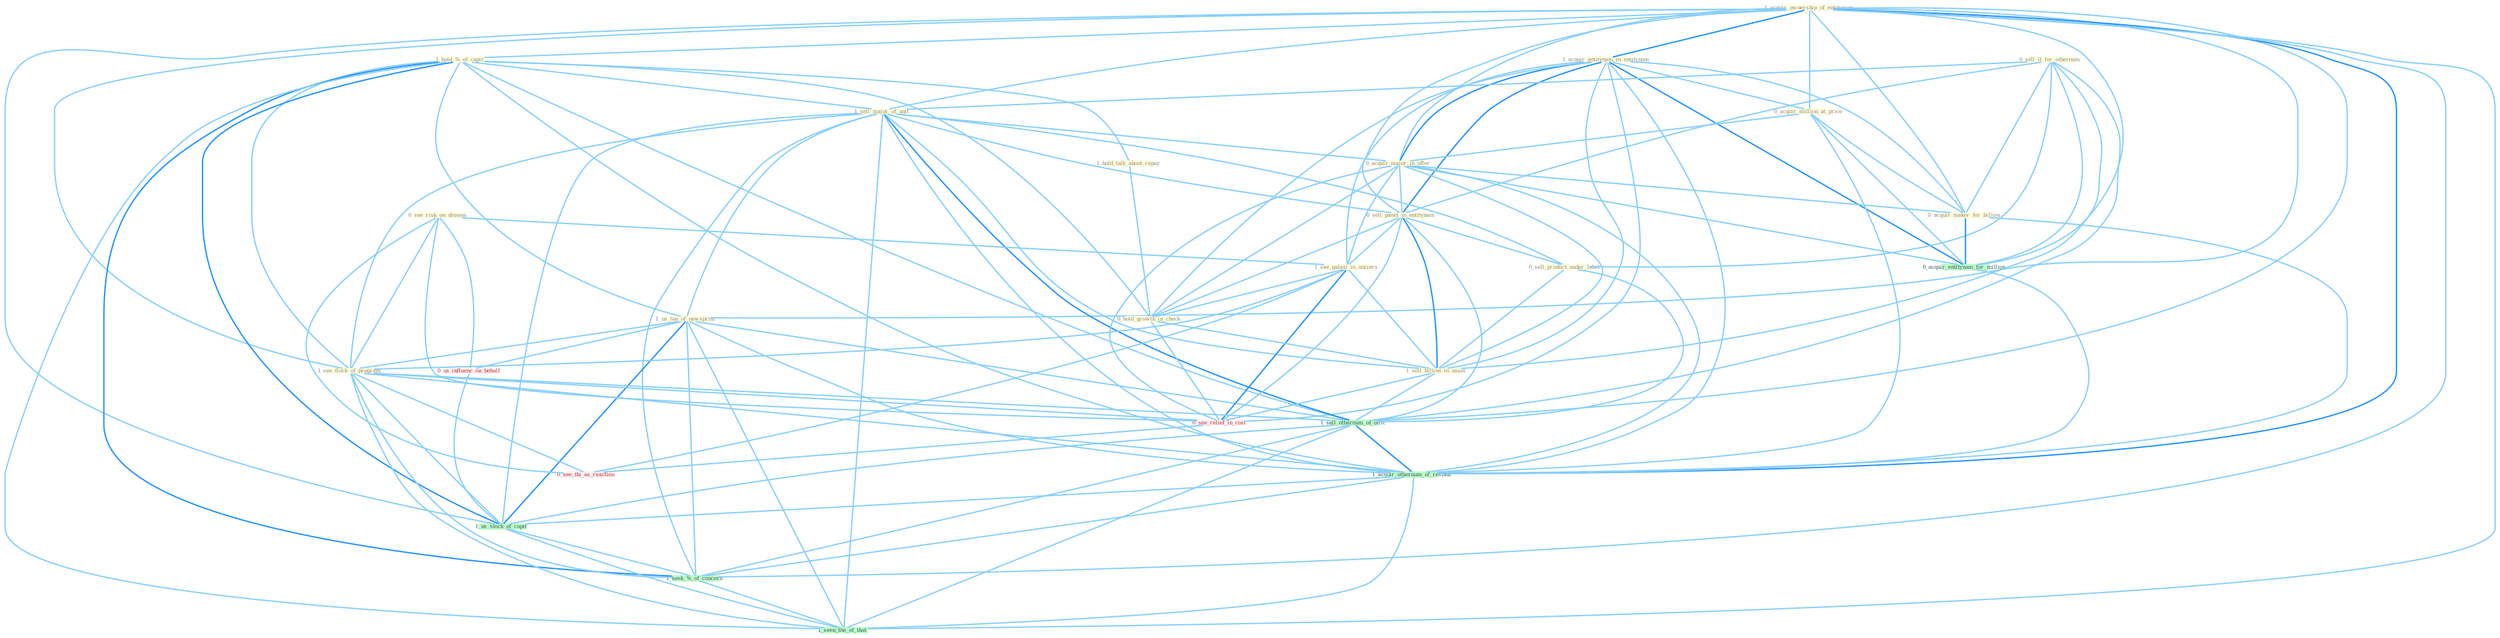 Graph G{ 
    node
    [shape=polygon,style=filled,width=.5,height=.06,color="#BDFCC9",fixedsize=true,fontsize=4,
    fontcolor="#2f4f4f"];
    {node
    [color="#ffffe0", fontcolor="#8b7d6b"] "1_acquir_ownership_of_entitynam " "1_hold_%_of_capit " "1_acquir_entitynam_in_entitynam " "1_hold_talk_about_repay " "0_sell_it_for_othernum " "1_sell_major_of_unit " "0_acquir_million_at_price " "0_acquir_major_in_offer " "0_acquir_maker_for_billion " "1_us_ton_of_newsprint " "0_see_risk_on_dimens " "0_sell_panel_in_entitynam " "1_see_galaxi_in_univers " "0_sell_product_under_label " "0_hold_growth_in_check " "1_see_flock_of_program " "1_sell_billion_in_asset "}
{node [color="#fff0f5", fontcolor="#b22222"] "0_us_influenc_on_behalf " "0_see_relief_in_cost " "0_see_thi_as_reaction "}
edge [color="#B0E2FF"];

	"1_acquir_ownership_of_entitynam " -- "1_hold_%_of_capit " [w="1", color="#87cefa" ];
	"1_acquir_ownership_of_entitynam " -- "1_acquir_entitynam_in_entitynam " [w="2", color="#1e90ff" , len=0.8];
	"1_acquir_ownership_of_entitynam " -- "1_sell_major_of_unit " [w="1", color="#87cefa" ];
	"1_acquir_ownership_of_entitynam " -- "0_acquir_million_at_price " [w="1", color="#87cefa" ];
	"1_acquir_ownership_of_entitynam " -- "0_acquir_major_in_offer " [w="1", color="#87cefa" ];
	"1_acquir_ownership_of_entitynam " -- "0_acquir_maker_for_billion " [w="1", color="#87cefa" ];
	"1_acquir_ownership_of_entitynam " -- "1_us_ton_of_newsprint " [w="1", color="#87cefa" ];
	"1_acquir_ownership_of_entitynam " -- "0_sell_panel_in_entitynam " [w="1", color="#87cefa" ];
	"1_acquir_ownership_of_entitynam " -- "1_see_flock_of_program " [w="1", color="#87cefa" ];
	"1_acquir_ownership_of_entitynam " -- "0_acquir_entitynam_for_million " [w="1", color="#87cefa" ];
	"1_acquir_ownership_of_entitynam " -- "1_sell_othernum_of_offic " [w="1", color="#87cefa" ];
	"1_acquir_ownership_of_entitynam " -- "1_acquir_othernum_of_restaur " [w="2", color="#1e90ff" , len=0.8];
	"1_acquir_ownership_of_entitynam " -- "1_us_stock_of_capit " [w="1", color="#87cefa" ];
	"1_acquir_ownership_of_entitynam " -- "1_seek_%_of_concern " [w="1", color="#87cefa" ];
	"1_acquir_ownership_of_entitynam " -- "1_seen_the_of_that " [w="1", color="#87cefa" ];
	"1_hold_%_of_capit " -- "1_hold_talk_about_repay " [w="1", color="#87cefa" ];
	"1_hold_%_of_capit " -- "1_sell_major_of_unit " [w="1", color="#87cefa" ];
	"1_hold_%_of_capit " -- "1_us_ton_of_newsprint " [w="1", color="#87cefa" ];
	"1_hold_%_of_capit " -- "0_hold_growth_in_check " [w="1", color="#87cefa" ];
	"1_hold_%_of_capit " -- "1_see_flock_of_program " [w="1", color="#87cefa" ];
	"1_hold_%_of_capit " -- "1_sell_othernum_of_offic " [w="1", color="#87cefa" ];
	"1_hold_%_of_capit " -- "1_acquir_othernum_of_restaur " [w="1", color="#87cefa" ];
	"1_hold_%_of_capit " -- "1_us_stock_of_capit " [w="2", color="#1e90ff" , len=0.8];
	"1_hold_%_of_capit " -- "1_seek_%_of_concern " [w="2", color="#1e90ff" , len=0.8];
	"1_hold_%_of_capit " -- "1_seen_the_of_that " [w="1", color="#87cefa" ];
	"1_acquir_entitynam_in_entitynam " -- "0_acquir_million_at_price " [w="1", color="#87cefa" ];
	"1_acquir_entitynam_in_entitynam " -- "0_acquir_major_in_offer " [w="2", color="#1e90ff" , len=0.8];
	"1_acquir_entitynam_in_entitynam " -- "0_acquir_maker_for_billion " [w="1", color="#87cefa" ];
	"1_acquir_entitynam_in_entitynam " -- "0_sell_panel_in_entitynam " [w="2", color="#1e90ff" , len=0.8];
	"1_acquir_entitynam_in_entitynam " -- "1_see_galaxi_in_univers " [w="1", color="#87cefa" ];
	"1_acquir_entitynam_in_entitynam " -- "0_hold_growth_in_check " [w="1", color="#87cefa" ];
	"1_acquir_entitynam_in_entitynam " -- "1_sell_billion_in_asset " [w="1", color="#87cefa" ];
	"1_acquir_entitynam_in_entitynam " -- "0_acquir_entitynam_for_million " [w="2", color="#1e90ff" , len=0.8];
	"1_acquir_entitynam_in_entitynam " -- "0_see_relief_in_cost " [w="1", color="#87cefa" ];
	"1_acquir_entitynam_in_entitynam " -- "1_acquir_othernum_of_restaur " [w="1", color="#87cefa" ];
	"1_hold_talk_about_repay " -- "0_hold_growth_in_check " [w="1", color="#87cefa" ];
	"0_sell_it_for_othernum " -- "1_sell_major_of_unit " [w="1", color="#87cefa" ];
	"0_sell_it_for_othernum " -- "0_acquir_maker_for_billion " [w="1", color="#87cefa" ];
	"0_sell_it_for_othernum " -- "0_sell_panel_in_entitynam " [w="1", color="#87cefa" ];
	"0_sell_it_for_othernum " -- "0_sell_product_under_label " [w="1", color="#87cefa" ];
	"0_sell_it_for_othernum " -- "1_sell_billion_in_asset " [w="1", color="#87cefa" ];
	"0_sell_it_for_othernum " -- "0_acquir_entitynam_for_million " [w="1", color="#87cefa" ];
	"0_sell_it_for_othernum " -- "1_sell_othernum_of_offic " [w="1", color="#87cefa" ];
	"1_sell_major_of_unit " -- "0_acquir_major_in_offer " [w="1", color="#87cefa" ];
	"1_sell_major_of_unit " -- "1_us_ton_of_newsprint " [w="1", color="#87cefa" ];
	"1_sell_major_of_unit " -- "0_sell_panel_in_entitynam " [w="1", color="#87cefa" ];
	"1_sell_major_of_unit " -- "0_sell_product_under_label " [w="1", color="#87cefa" ];
	"1_sell_major_of_unit " -- "1_see_flock_of_program " [w="1", color="#87cefa" ];
	"1_sell_major_of_unit " -- "1_sell_billion_in_asset " [w="1", color="#87cefa" ];
	"1_sell_major_of_unit " -- "1_sell_othernum_of_offic " [w="2", color="#1e90ff" , len=0.8];
	"1_sell_major_of_unit " -- "1_acquir_othernum_of_restaur " [w="1", color="#87cefa" ];
	"1_sell_major_of_unit " -- "1_us_stock_of_capit " [w="1", color="#87cefa" ];
	"1_sell_major_of_unit " -- "1_seek_%_of_concern " [w="1", color="#87cefa" ];
	"1_sell_major_of_unit " -- "1_seen_the_of_that " [w="1", color="#87cefa" ];
	"0_acquir_million_at_price " -- "0_acquir_major_in_offer " [w="1", color="#87cefa" ];
	"0_acquir_million_at_price " -- "0_acquir_maker_for_billion " [w="1", color="#87cefa" ];
	"0_acquir_million_at_price " -- "0_acquir_entitynam_for_million " [w="1", color="#87cefa" ];
	"0_acquir_million_at_price " -- "1_acquir_othernum_of_restaur " [w="1", color="#87cefa" ];
	"0_acquir_major_in_offer " -- "0_acquir_maker_for_billion " [w="1", color="#87cefa" ];
	"0_acquir_major_in_offer " -- "0_sell_panel_in_entitynam " [w="1", color="#87cefa" ];
	"0_acquir_major_in_offer " -- "1_see_galaxi_in_univers " [w="1", color="#87cefa" ];
	"0_acquir_major_in_offer " -- "0_hold_growth_in_check " [w="1", color="#87cefa" ];
	"0_acquir_major_in_offer " -- "1_sell_billion_in_asset " [w="1", color="#87cefa" ];
	"0_acquir_major_in_offer " -- "0_acquir_entitynam_for_million " [w="1", color="#87cefa" ];
	"0_acquir_major_in_offer " -- "0_see_relief_in_cost " [w="1", color="#87cefa" ];
	"0_acquir_major_in_offer " -- "1_acquir_othernum_of_restaur " [w="1", color="#87cefa" ];
	"0_acquir_maker_for_billion " -- "0_acquir_entitynam_for_million " [w="2", color="#1e90ff" , len=0.8];
	"0_acquir_maker_for_billion " -- "1_acquir_othernum_of_restaur " [w="1", color="#87cefa" ];
	"1_us_ton_of_newsprint " -- "1_see_flock_of_program " [w="1", color="#87cefa" ];
	"1_us_ton_of_newsprint " -- "1_sell_othernum_of_offic " [w="1", color="#87cefa" ];
	"1_us_ton_of_newsprint " -- "0_us_influenc_on_behalf " [w="1", color="#87cefa" ];
	"1_us_ton_of_newsprint " -- "1_acquir_othernum_of_restaur " [w="1", color="#87cefa" ];
	"1_us_ton_of_newsprint " -- "1_us_stock_of_capit " [w="2", color="#1e90ff" , len=0.8];
	"1_us_ton_of_newsprint " -- "1_seek_%_of_concern " [w="1", color="#87cefa" ];
	"1_us_ton_of_newsprint " -- "1_seen_the_of_that " [w="1", color="#87cefa" ];
	"0_see_risk_on_dimens " -- "1_see_galaxi_in_univers " [w="1", color="#87cefa" ];
	"0_see_risk_on_dimens " -- "1_see_flock_of_program " [w="1", color="#87cefa" ];
	"0_see_risk_on_dimens " -- "0_us_influenc_on_behalf " [w="1", color="#87cefa" ];
	"0_see_risk_on_dimens " -- "0_see_relief_in_cost " [w="1", color="#87cefa" ];
	"0_see_risk_on_dimens " -- "0_see_thi_as_reaction " [w="1", color="#87cefa" ];
	"0_sell_panel_in_entitynam " -- "1_see_galaxi_in_univers " [w="1", color="#87cefa" ];
	"0_sell_panel_in_entitynam " -- "0_sell_product_under_label " [w="1", color="#87cefa" ];
	"0_sell_panel_in_entitynam " -- "0_hold_growth_in_check " [w="1", color="#87cefa" ];
	"0_sell_panel_in_entitynam " -- "1_sell_billion_in_asset " [w="2", color="#1e90ff" , len=0.8];
	"0_sell_panel_in_entitynam " -- "1_sell_othernum_of_offic " [w="1", color="#87cefa" ];
	"0_sell_panel_in_entitynam " -- "0_see_relief_in_cost " [w="1", color="#87cefa" ];
	"1_see_galaxi_in_univers " -- "0_hold_growth_in_check " [w="1", color="#87cefa" ];
	"1_see_galaxi_in_univers " -- "1_see_flock_of_program " [w="1", color="#87cefa" ];
	"1_see_galaxi_in_univers " -- "1_sell_billion_in_asset " [w="1", color="#87cefa" ];
	"1_see_galaxi_in_univers " -- "0_see_relief_in_cost " [w="2", color="#1e90ff" , len=0.8];
	"1_see_galaxi_in_univers " -- "0_see_thi_as_reaction " [w="1", color="#87cefa" ];
	"0_sell_product_under_label " -- "1_sell_billion_in_asset " [w="1", color="#87cefa" ];
	"0_sell_product_under_label " -- "1_sell_othernum_of_offic " [w="1", color="#87cefa" ];
	"0_hold_growth_in_check " -- "1_sell_billion_in_asset " [w="1", color="#87cefa" ];
	"0_hold_growth_in_check " -- "0_see_relief_in_cost " [w="1", color="#87cefa" ];
	"1_see_flock_of_program " -- "1_sell_othernum_of_offic " [w="1", color="#87cefa" ];
	"1_see_flock_of_program " -- "0_see_relief_in_cost " [w="1", color="#87cefa" ];
	"1_see_flock_of_program " -- "0_see_thi_as_reaction " [w="1", color="#87cefa" ];
	"1_see_flock_of_program " -- "1_acquir_othernum_of_restaur " [w="1", color="#87cefa" ];
	"1_see_flock_of_program " -- "1_us_stock_of_capit " [w="1", color="#87cefa" ];
	"1_see_flock_of_program " -- "1_seek_%_of_concern " [w="1", color="#87cefa" ];
	"1_see_flock_of_program " -- "1_seen_the_of_that " [w="1", color="#87cefa" ];
	"1_sell_billion_in_asset " -- "1_sell_othernum_of_offic " [w="1", color="#87cefa" ];
	"1_sell_billion_in_asset " -- "0_see_relief_in_cost " [w="1", color="#87cefa" ];
	"0_acquir_entitynam_for_million " -- "1_acquir_othernum_of_restaur " [w="1", color="#87cefa" ];
	"1_sell_othernum_of_offic " -- "1_acquir_othernum_of_restaur " [w="2", color="#1e90ff" , len=0.8];
	"1_sell_othernum_of_offic " -- "1_us_stock_of_capit " [w="1", color="#87cefa" ];
	"1_sell_othernum_of_offic " -- "1_seek_%_of_concern " [w="1", color="#87cefa" ];
	"1_sell_othernum_of_offic " -- "1_seen_the_of_that " [w="1", color="#87cefa" ];
	"0_us_influenc_on_behalf " -- "1_us_stock_of_capit " [w="1", color="#87cefa" ];
	"0_see_relief_in_cost " -- "0_see_thi_as_reaction " [w="1", color="#87cefa" ];
	"1_acquir_othernum_of_restaur " -- "1_us_stock_of_capit " [w="1", color="#87cefa" ];
	"1_acquir_othernum_of_restaur " -- "1_seek_%_of_concern " [w="1", color="#87cefa" ];
	"1_acquir_othernum_of_restaur " -- "1_seen_the_of_that " [w="1", color="#87cefa" ];
	"1_us_stock_of_capit " -- "1_seek_%_of_concern " [w="1", color="#87cefa" ];
	"1_us_stock_of_capit " -- "1_seen_the_of_that " [w="1", color="#87cefa" ];
	"1_seek_%_of_concern " -- "1_seen_the_of_that " [w="1", color="#87cefa" ];
}